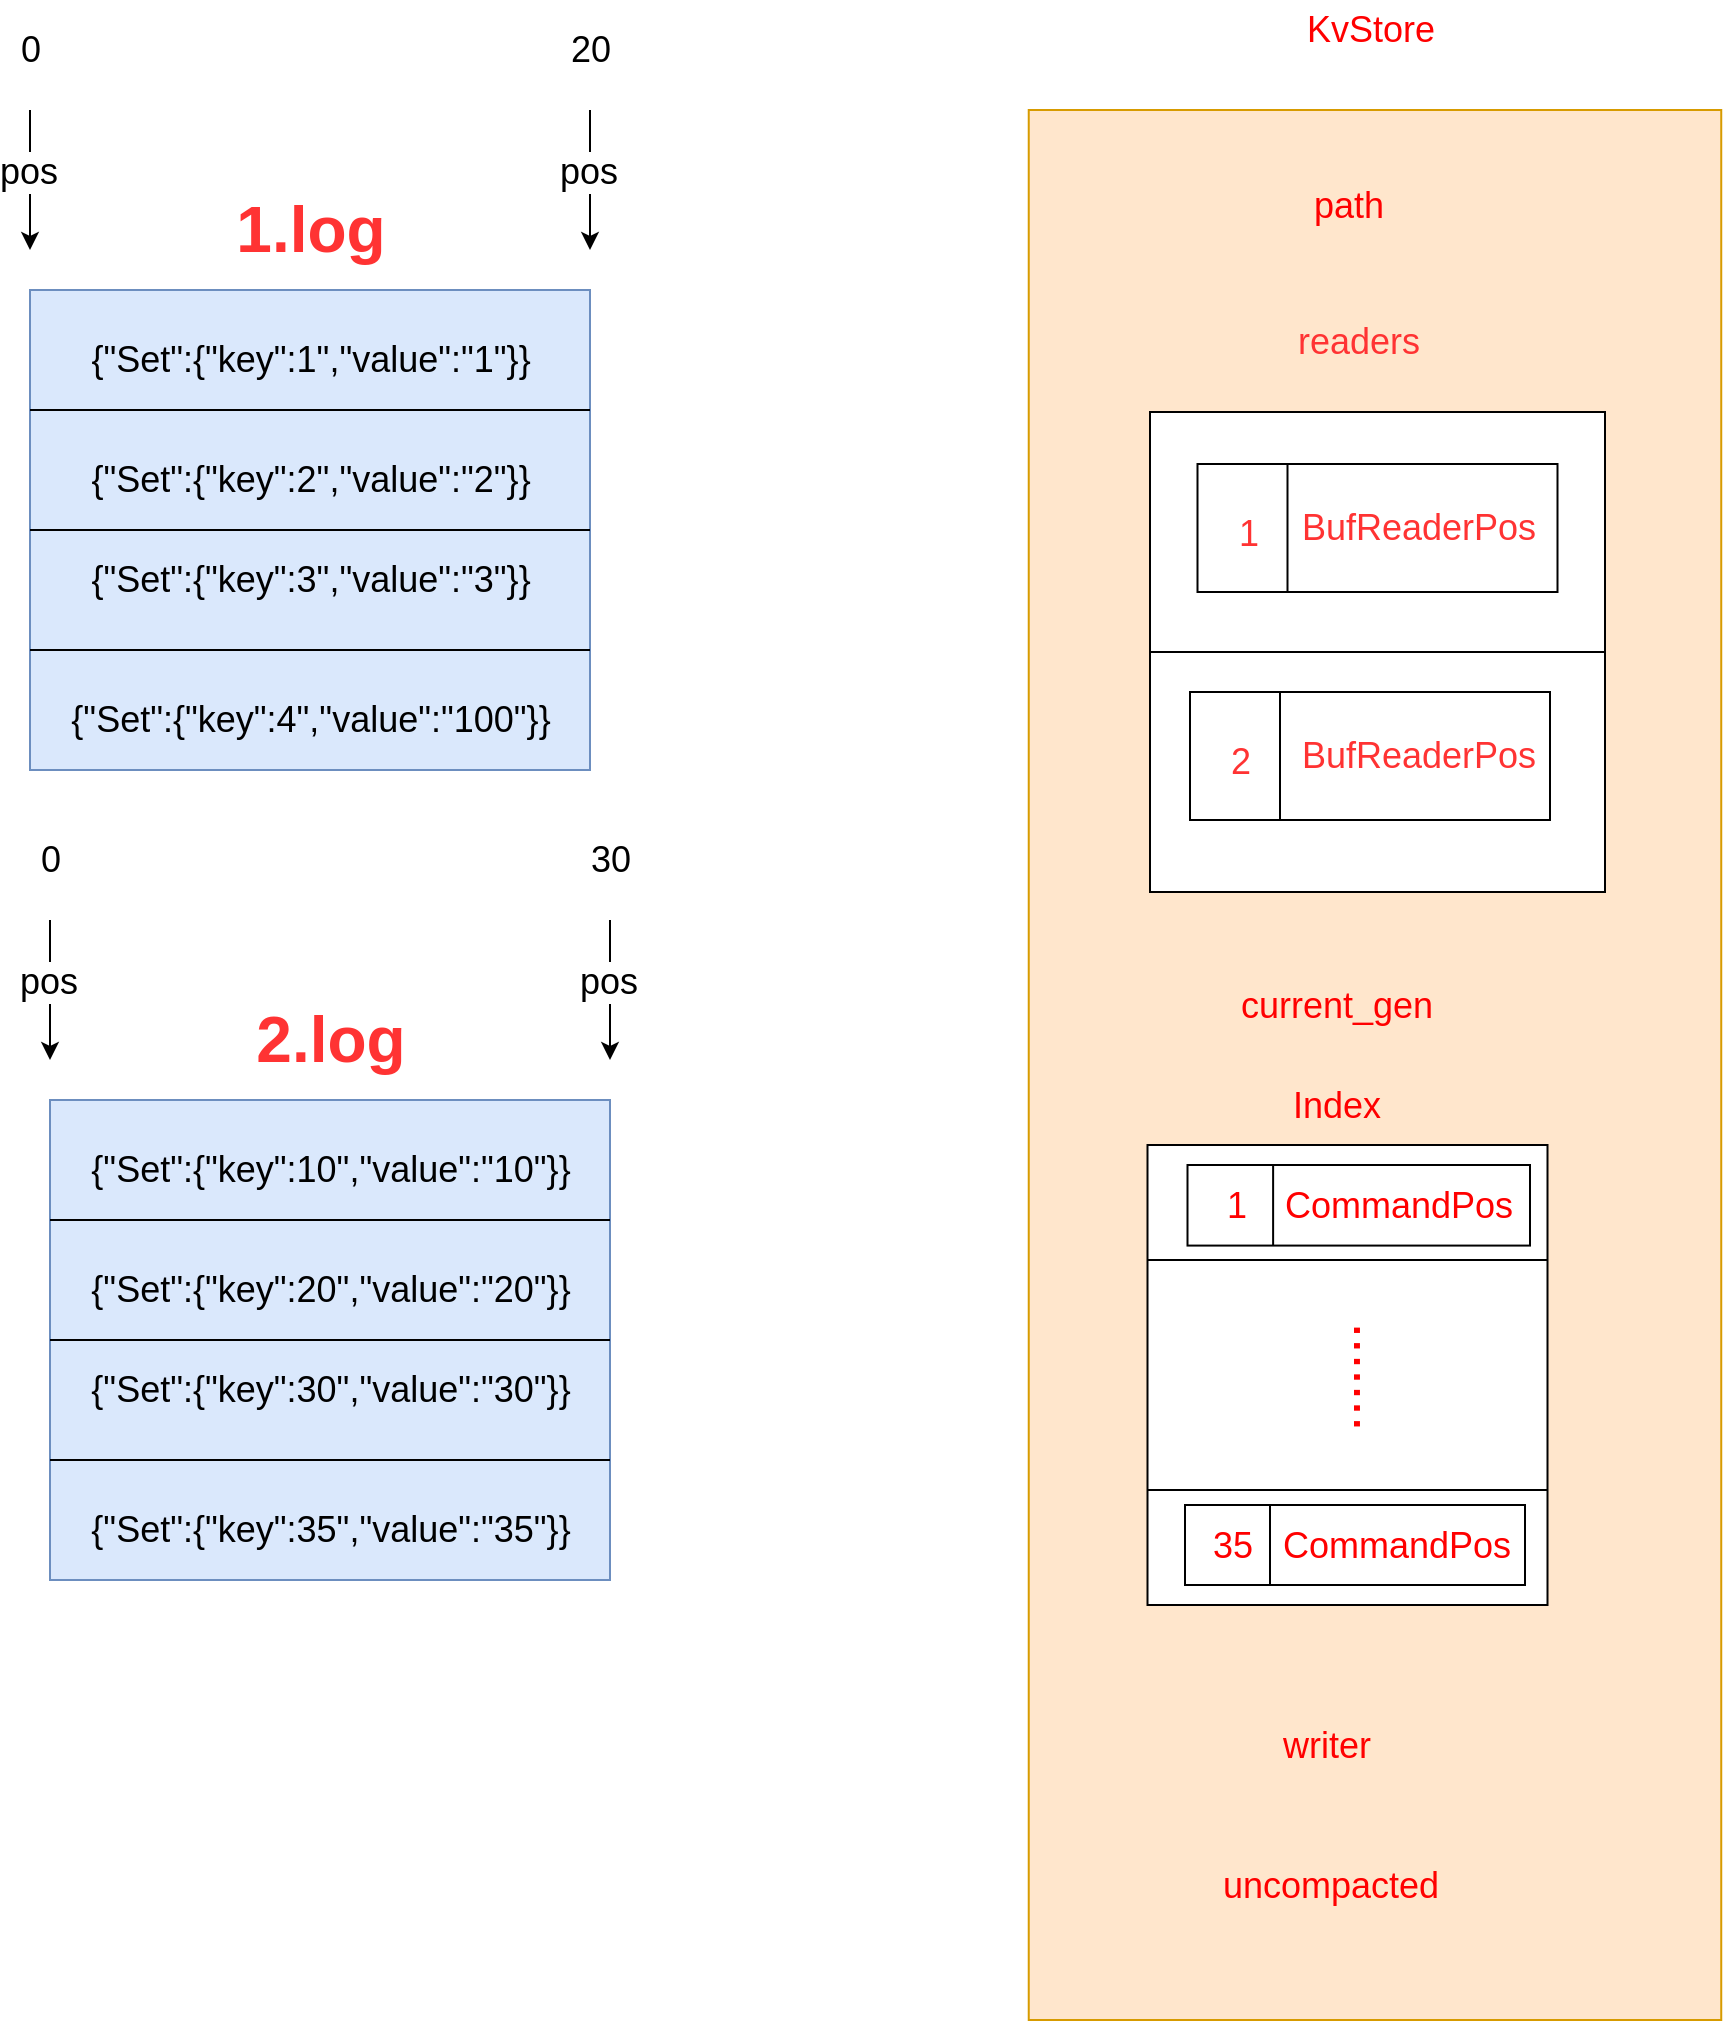 <mxfile version="14.9.7" type="github">
  <diagram id="GBu92YRhxDNYjOnv0huj" name="Page-1">
    <mxGraphModel dx="1426" dy="794" grid="1" gridSize="10" guides="1" tooltips="1" connect="1" arrows="1" fold="1" page="1" pageScale="1" pageWidth="1169" pageHeight="827" math="0" shadow="0">
      <root>
        <mxCell id="0" />
        <mxCell id="1" parent="0" />
        <mxCell id="yshvKhA0Ah4X7qLmITqe-33" value="" style="rounded=0;html=1;fontSize=18;shadow=0;sketch=0;glass=0;strokeColor=#d79b00;fillColor=#ffe6cc;labelBorderColor=none;whiteSpace=wrap;imageAspect=1;" parent="1" vertex="1">
          <mxGeometry x="569.37" y="110" width="346.25" height="955" as="geometry" />
        </mxCell>
        <mxCell id="TGfnvZSx_fXPs4zGHMkj-3" value="" style="rounded=0;whiteSpace=wrap;html=1;fillColor=#dae8fc;strokeColor=#6c8ebf;" parent="1" vertex="1">
          <mxGeometry x="70" y="200" width="280" height="240" as="geometry" />
        </mxCell>
        <mxCell id="TGfnvZSx_fXPs4zGHMkj-4" value="1.log" style="text;html=1;resizable=0;autosize=1;align=center;verticalAlign=middle;points=[];fillColor=none;strokeColor=none;rounded=0;rotation=0;fontStyle=1;fontSize=32;fontColor=#FF3333;" parent="1" vertex="1">
          <mxGeometry x="165" y="150" width="90" height="40" as="geometry" />
        </mxCell>
        <mxCell id="TGfnvZSx_fXPs4zGHMkj-8" value="" style="endArrow=none;html=1;fontSize=32;entryX=1;entryY=0.25;entryDx=0;entryDy=0;exitX=0;exitY=0.25;exitDx=0;exitDy=0;" parent="1" source="TGfnvZSx_fXPs4zGHMkj-3" target="TGfnvZSx_fXPs4zGHMkj-3" edge="1">
          <mxGeometry width="50" height="50" relative="1" as="geometry">
            <mxPoint x="100" y="260" as="sourcePoint" />
            <mxPoint x="210" y="280" as="targetPoint" />
          </mxGeometry>
        </mxCell>
        <mxCell id="TGfnvZSx_fXPs4zGHMkj-9" value="" style="endArrow=none;html=1;fontSize=32;exitX=1;exitY=0.75;exitDx=0;exitDy=0;entryX=0;entryY=0.75;entryDx=0;entryDy=0;" parent="1" source="TGfnvZSx_fXPs4zGHMkj-3" target="TGfnvZSx_fXPs4zGHMkj-3" edge="1">
          <mxGeometry width="50" height="50" relative="1" as="geometry">
            <mxPoint x="100" y="370" as="sourcePoint" />
            <mxPoint x="150" y="320" as="targetPoint" />
            <Array as="points">
              <mxPoint x="160" y="380" />
            </Array>
          </mxGeometry>
        </mxCell>
        <mxCell id="TGfnvZSx_fXPs4zGHMkj-10" value="" style="endArrow=none;html=1;fontSize=32;entryX=1;entryY=0.5;entryDx=0;entryDy=0;exitX=0;exitY=0.5;exitDx=0;exitDy=0;" parent="1" source="TGfnvZSx_fXPs4zGHMkj-3" target="TGfnvZSx_fXPs4zGHMkj-3" edge="1">
          <mxGeometry width="50" height="50" relative="1" as="geometry">
            <mxPoint x="390" y="430" as="sourcePoint" />
            <mxPoint x="440" y="380" as="targetPoint" />
            <Array as="points" />
          </mxGeometry>
        </mxCell>
        <mxCell id="TGfnvZSx_fXPs4zGHMkj-11" value="{&quot;Set&quot;:{&quot;key&quot;:1&quot;,&quot;value&quot;:&quot;1&quot;}}" style="text;html=1;resizable=0;autosize=1;align=center;verticalAlign=middle;points=[];fillColor=none;strokeColor=none;rounded=0;fontSize=18;" parent="1" vertex="1">
          <mxGeometry x="90" y="220" width="240" height="30" as="geometry" />
        </mxCell>
        <mxCell id="TGfnvZSx_fXPs4zGHMkj-13" value="{&quot;Set&quot;:{&quot;key&quot;:2&quot;,&quot;value&quot;:&quot;2&quot;}}" style="text;html=1;resizable=0;autosize=1;align=center;verticalAlign=middle;points=[];fillColor=none;strokeColor=none;rounded=0;fontSize=18;" parent="1" vertex="1">
          <mxGeometry x="90" y="280" width="240" height="30" as="geometry" />
        </mxCell>
        <mxCell id="TGfnvZSx_fXPs4zGHMkj-14" value="{&quot;Set&quot;:{&quot;key&quot;:3&quot;,&quot;value&quot;:&quot;3&quot;}}" style="text;html=1;resizable=0;autosize=1;align=center;verticalAlign=middle;points=[];fillColor=none;strokeColor=none;rounded=0;fontSize=18;" parent="1" vertex="1">
          <mxGeometry x="90" y="330" width="240" height="30" as="geometry" />
        </mxCell>
        <mxCell id="TGfnvZSx_fXPs4zGHMkj-15" value="{&quot;Set&quot;:{&quot;key&quot;:4&quot;,&quot;value&quot;:&quot;100&quot;}}" style="text;html=1;resizable=0;autosize=1;align=center;verticalAlign=middle;points=[];fillColor=none;strokeColor=none;rounded=0;fontSize=18;" parent="1" vertex="1">
          <mxGeometry x="80" y="400" width="260" height="30" as="geometry" />
        </mxCell>
        <mxCell id="TGfnvZSx_fXPs4zGHMkj-17" value="" style="endArrow=classic;html=1;fontSize=18;" parent="1" edge="1">
          <mxGeometry width="50" height="50" relative="1" as="geometry">
            <mxPoint x="70" y="110" as="sourcePoint" />
            <mxPoint x="70" y="180" as="targetPoint" />
          </mxGeometry>
        </mxCell>
        <mxCell id="TGfnvZSx_fXPs4zGHMkj-18" value="pos" style="edgeLabel;html=1;align=center;verticalAlign=middle;resizable=0;points=[];fontSize=18;" parent="TGfnvZSx_fXPs4zGHMkj-17" vertex="1" connectable="0">
          <mxGeometry x="-0.114" y="-1" relative="1" as="geometry">
            <mxPoint as="offset" />
          </mxGeometry>
        </mxCell>
        <mxCell id="TGfnvZSx_fXPs4zGHMkj-19" value="0" style="text;html=1;align=center;verticalAlign=middle;resizable=0;points=[];autosize=1;strokeColor=none;fontSize=18;" parent="1" vertex="1">
          <mxGeometry x="55" y="65" width="30" height="30" as="geometry" />
        </mxCell>
        <mxCell id="TGfnvZSx_fXPs4zGHMkj-22" value="" style="endArrow=classic;html=1;fontSize=18;" parent="1" edge="1">
          <mxGeometry width="50" height="50" relative="1" as="geometry">
            <mxPoint x="350" y="110" as="sourcePoint" />
            <mxPoint x="350" y="180" as="targetPoint" />
          </mxGeometry>
        </mxCell>
        <mxCell id="TGfnvZSx_fXPs4zGHMkj-23" value="pos" style="edgeLabel;html=1;align=center;verticalAlign=middle;resizable=0;points=[];fontSize=18;" parent="TGfnvZSx_fXPs4zGHMkj-22" vertex="1" connectable="0">
          <mxGeometry x="-0.114" y="-1" relative="1" as="geometry">
            <mxPoint as="offset" />
          </mxGeometry>
        </mxCell>
        <mxCell id="TGfnvZSx_fXPs4zGHMkj-24" value="20" style="text;html=1;align=center;verticalAlign=middle;resizable=0;points=[];autosize=1;strokeColor=none;fontSize=18;" parent="1" vertex="1">
          <mxGeometry x="330" y="65" width="40" height="30" as="geometry" />
        </mxCell>
        <mxCell id="TGfnvZSx_fXPs4zGHMkj-25" value="" style="rounded=0;whiteSpace=wrap;html=1;fillColor=#dae8fc;strokeColor=#6c8ebf;" parent="1" vertex="1">
          <mxGeometry x="80" y="605" width="280" height="240" as="geometry" />
        </mxCell>
        <mxCell id="TGfnvZSx_fXPs4zGHMkj-26" value="2.log" style="text;html=1;resizable=0;autosize=1;align=center;verticalAlign=middle;points=[];fillColor=none;strokeColor=none;rounded=0;rotation=0;fontStyle=1;fontSize=32;fontColor=#FF3333;" parent="1" vertex="1">
          <mxGeometry x="175" y="555" width="90" height="40" as="geometry" />
        </mxCell>
        <mxCell id="TGfnvZSx_fXPs4zGHMkj-27" value="" style="endArrow=none;html=1;fontSize=32;entryX=1;entryY=0.25;entryDx=0;entryDy=0;exitX=0;exitY=0.25;exitDx=0;exitDy=0;" parent="1" source="TGfnvZSx_fXPs4zGHMkj-25" target="TGfnvZSx_fXPs4zGHMkj-25" edge="1">
          <mxGeometry width="50" height="50" relative="1" as="geometry">
            <mxPoint x="110" y="665" as="sourcePoint" />
            <mxPoint x="220" y="685" as="targetPoint" />
            <Array as="points">
              <mxPoint x="240" y="665" />
            </Array>
          </mxGeometry>
        </mxCell>
        <mxCell id="TGfnvZSx_fXPs4zGHMkj-28" value="" style="endArrow=none;html=1;fontSize=32;exitX=1;exitY=0.75;exitDx=0;exitDy=0;entryX=0;entryY=0.75;entryDx=0;entryDy=0;" parent="1" source="TGfnvZSx_fXPs4zGHMkj-25" target="TGfnvZSx_fXPs4zGHMkj-25" edge="1">
          <mxGeometry width="50" height="50" relative="1" as="geometry">
            <mxPoint x="110" y="775" as="sourcePoint" />
            <mxPoint x="160" y="725" as="targetPoint" />
            <Array as="points">
              <mxPoint x="170" y="785" />
            </Array>
          </mxGeometry>
        </mxCell>
        <mxCell id="TGfnvZSx_fXPs4zGHMkj-29" value="" style="endArrow=none;html=1;fontSize=32;entryX=1;entryY=0.5;entryDx=0;entryDy=0;exitX=0;exitY=0.5;exitDx=0;exitDy=0;" parent="1" source="TGfnvZSx_fXPs4zGHMkj-25" target="TGfnvZSx_fXPs4zGHMkj-25" edge="1">
          <mxGeometry width="50" height="50" relative="1" as="geometry">
            <mxPoint x="400" y="835" as="sourcePoint" />
            <mxPoint x="450" y="785" as="targetPoint" />
            <Array as="points" />
          </mxGeometry>
        </mxCell>
        <mxCell id="TGfnvZSx_fXPs4zGHMkj-30" value="{&quot;Set&quot;:{&quot;key&quot;:10&quot;,&quot;value&quot;:&quot;10&quot;}}" style="text;html=1;resizable=0;autosize=1;align=center;verticalAlign=middle;points=[];fillColor=none;strokeColor=none;rounded=0;fontSize=18;" parent="1" vertex="1">
          <mxGeometry x="90" y="625" width="260" height="30" as="geometry" />
        </mxCell>
        <mxCell id="TGfnvZSx_fXPs4zGHMkj-31" value="{&quot;Set&quot;:{&quot;key&quot;:20&quot;,&quot;value&quot;:&quot;20&quot;}}" style="text;html=1;resizable=0;autosize=1;align=center;verticalAlign=middle;points=[];fillColor=none;strokeColor=none;rounded=0;fontSize=18;" parent="1" vertex="1">
          <mxGeometry x="90" y="685" width="260" height="30" as="geometry" />
        </mxCell>
        <mxCell id="TGfnvZSx_fXPs4zGHMkj-32" value="{&quot;Set&quot;:{&quot;key&quot;:30&quot;,&quot;value&quot;:&quot;30&quot;}}" style="text;html=1;resizable=0;autosize=1;align=center;verticalAlign=middle;points=[];fillColor=none;strokeColor=none;rounded=0;fontSize=18;" parent="1" vertex="1">
          <mxGeometry x="90" y="735" width="260" height="30" as="geometry" />
        </mxCell>
        <mxCell id="TGfnvZSx_fXPs4zGHMkj-33" value="{&quot;Set&quot;:{&quot;key&quot;:35&quot;,&quot;value&quot;:&quot;35&quot;}}" style="text;html=1;resizable=0;autosize=1;align=center;verticalAlign=middle;points=[];fillColor=none;strokeColor=none;rounded=0;fontSize=18;" parent="1" vertex="1">
          <mxGeometry x="90" y="805" width="260" height="30" as="geometry" />
        </mxCell>
        <mxCell id="TGfnvZSx_fXPs4zGHMkj-34" value="" style="endArrow=classic;html=1;fontSize=18;" parent="1" edge="1">
          <mxGeometry width="50" height="50" relative="1" as="geometry">
            <mxPoint x="80" y="515" as="sourcePoint" />
            <mxPoint x="80" y="585" as="targetPoint" />
          </mxGeometry>
        </mxCell>
        <mxCell id="TGfnvZSx_fXPs4zGHMkj-35" value="pos" style="edgeLabel;html=1;align=center;verticalAlign=middle;resizable=0;points=[];fontSize=18;" parent="TGfnvZSx_fXPs4zGHMkj-34" vertex="1" connectable="0">
          <mxGeometry x="-0.114" y="-1" relative="1" as="geometry">
            <mxPoint as="offset" />
          </mxGeometry>
        </mxCell>
        <mxCell id="TGfnvZSx_fXPs4zGHMkj-36" value="0" style="text;html=1;align=center;verticalAlign=middle;resizable=0;points=[];autosize=1;strokeColor=none;fontSize=18;" parent="1" vertex="1">
          <mxGeometry x="65" y="470" width="30" height="30" as="geometry" />
        </mxCell>
        <mxCell id="TGfnvZSx_fXPs4zGHMkj-37" value="" style="endArrow=classic;html=1;fontSize=18;" parent="1" edge="1">
          <mxGeometry width="50" height="50" relative="1" as="geometry">
            <mxPoint x="360" y="515" as="sourcePoint" />
            <mxPoint x="360" y="585" as="targetPoint" />
          </mxGeometry>
        </mxCell>
        <mxCell id="TGfnvZSx_fXPs4zGHMkj-38" value="pos" style="edgeLabel;html=1;align=center;verticalAlign=middle;resizable=0;points=[];fontSize=18;" parent="TGfnvZSx_fXPs4zGHMkj-37" vertex="1" connectable="0">
          <mxGeometry x="-0.114" y="-1" relative="1" as="geometry">
            <mxPoint as="offset" />
          </mxGeometry>
        </mxCell>
        <mxCell id="TGfnvZSx_fXPs4zGHMkj-39" value="30" style="text;html=1;align=center;verticalAlign=middle;resizable=0;points=[];autosize=1;strokeColor=none;fontSize=18;" parent="1" vertex="1">
          <mxGeometry x="340" y="470" width="40" height="30" as="geometry" />
        </mxCell>
        <mxCell id="yshvKhA0Ah4X7qLmITqe-15" value="" style="rounded=0;whiteSpace=wrap;html=1;fontSize=18;fontColor=#FF3333;" parent="1" vertex="1">
          <mxGeometry x="630" y="261" width="227.5" height="240" as="geometry" />
        </mxCell>
        <mxCell id="yshvKhA0Ah4X7qLmITqe-18" value="" style="endArrow=none;html=1;fontSize=18;fontColor=#FF3333;entryX=1;entryY=0.5;entryDx=0;entryDy=0;exitX=0;exitY=0.5;exitDx=0;exitDy=0;" parent="1" source="yshvKhA0Ah4X7qLmITqe-15" target="yshvKhA0Ah4X7qLmITqe-15" edge="1">
          <mxGeometry width="50" height="50" relative="1" as="geometry">
            <mxPoint x="310" y="361" as="sourcePoint" />
            <mxPoint x="360" y="311" as="targetPoint" />
          </mxGeometry>
        </mxCell>
        <mxCell id="yshvKhA0Ah4X7qLmITqe-19" value="" style="rounded=0;whiteSpace=wrap;html=1;fontSize=18;fontColor=#FF3333;" parent="1" vertex="1">
          <mxGeometry x="653.75" y="287" width="180" height="64" as="geometry" />
        </mxCell>
        <mxCell id="yshvKhA0Ah4X7qLmITqe-20" value="" style="endArrow=none;html=1;fontSize=18;fontColor=#FF3333;exitX=0.25;exitY=0;exitDx=0;exitDy=0;" parent="1" source="yshvKhA0Ah4X7qLmITqe-19" edge="1">
          <mxGeometry width="50" height="50" relative="1" as="geometry">
            <mxPoint x="543.75" y="357" as="sourcePoint" />
            <mxPoint x="698.75" y="351" as="targetPoint" />
          </mxGeometry>
        </mxCell>
        <mxCell id="yshvKhA0Ah4X7qLmITqe-21" value="readers" style="text;html=1;align=center;verticalAlign=middle;resizable=0;points=[];autosize=1;strokeColor=none;fontSize=18;fontColor=#FF3333;" parent="1" vertex="1">
          <mxGeometry x="693.75" y="211" width="80" height="30" as="geometry" />
        </mxCell>
        <mxCell id="yshvKhA0Ah4X7qLmITqe-22" value="1" style="text;html=1;align=center;verticalAlign=middle;resizable=0;points=[];autosize=1;strokeColor=none;fontSize=18;fontColor=#FF3333;" parent="1" vertex="1">
          <mxGeometry x="663.75" y="307" width="30" height="30" as="geometry" />
        </mxCell>
        <mxCell id="yshvKhA0Ah4X7qLmITqe-23" value="BufReaderPos" style="text;html=1;align=center;verticalAlign=middle;resizable=0;points=[];autosize=1;strokeColor=none;fontSize=18;fontColor=#FF3333;" parent="1" vertex="1">
          <mxGeometry x="698.75" y="304" width="130" height="30" as="geometry" />
        </mxCell>
        <mxCell id="yshvKhA0Ah4X7qLmITqe-28" value="" style="rounded=0;whiteSpace=wrap;html=1;fontSize=18;fontColor=#FF3333;" parent="1" vertex="1">
          <mxGeometry x="650" y="401" width="180" height="64" as="geometry" />
        </mxCell>
        <mxCell id="yshvKhA0Ah4X7qLmITqe-29" value="" style="endArrow=none;html=1;fontSize=18;fontColor=#FF3333;exitX=0.25;exitY=0;exitDx=0;exitDy=0;" parent="1" source="yshvKhA0Ah4X7qLmITqe-28" edge="1">
          <mxGeometry width="50" height="50" relative="1" as="geometry">
            <mxPoint x="550" y="471" as="sourcePoint" />
            <mxPoint x="695" y="465" as="targetPoint" />
          </mxGeometry>
        </mxCell>
        <mxCell id="yshvKhA0Ah4X7qLmITqe-30" value="2" style="text;html=1;align=center;verticalAlign=middle;resizable=0;points=[];autosize=1;strokeColor=none;fontSize=18;fontColor=#FF3333;" parent="1" vertex="1">
          <mxGeometry x="660" y="421" width="30" height="30" as="geometry" />
        </mxCell>
        <mxCell id="yshvKhA0Ah4X7qLmITqe-31" value="BufReaderPos" style="text;html=1;align=center;verticalAlign=middle;resizable=0;points=[];autosize=1;strokeColor=none;fontSize=18;fontColor=#FF3333;" parent="1" vertex="1">
          <mxGeometry x="698.75" y="418" width="130" height="30" as="geometry" />
        </mxCell>
        <mxCell id="TH4jWwCjBzid_Ofxsp3C-1" value="" style="whiteSpace=wrap;html=1;" vertex="1" parent="1">
          <mxGeometry x="628.75" y="627.5" width="200" height="230" as="geometry" />
        </mxCell>
        <mxCell id="TH4jWwCjBzid_Ofxsp3C-2" value="Index" style="text;html=1;align=center;verticalAlign=middle;resizable=0;points=[];autosize=1;strokeColor=none;fontColor=#FF0000;fontSize=18;" vertex="1" parent="1">
          <mxGeometry x="692.5" y="592.5" width="60" height="30" as="geometry" />
        </mxCell>
        <mxCell id="TH4jWwCjBzid_Ofxsp3C-3" value="" style="endArrow=none;html=1;fontSize=18;fontColor=#FF0000;exitX=0;exitY=0.25;exitDx=0;exitDy=0;entryX=1;entryY=0.25;entryDx=0;entryDy=0;" edge="1" parent="1" source="TH4jWwCjBzid_Ofxsp3C-1" target="TH4jWwCjBzid_Ofxsp3C-1">
          <mxGeometry width="50" height="50" relative="1" as="geometry">
            <mxPoint x="558.75" y="587.5" as="sourcePoint" />
            <mxPoint x="748.75" y="722.5" as="targetPoint" />
          </mxGeometry>
        </mxCell>
        <mxCell id="TH4jWwCjBzid_Ofxsp3C-4" value="CommandPos" style="text;html=1;align=center;verticalAlign=middle;resizable=0;points=[];autosize=1;strokeColor=none;fontSize=18;fontColor=#FF0000;" vertex="1" parent="1">
          <mxGeometry x="688.75" y="642.5" width="130" height="30" as="geometry" />
        </mxCell>
        <mxCell id="TH4jWwCjBzid_Ofxsp3C-5" value="" style="whiteSpace=wrap;html=1;fontSize=18;fontColor=#FF0000;fillColor=none;" vertex="1" parent="1">
          <mxGeometry x="648.75" y="637.5" width="171.25" height="40.29" as="geometry" />
        </mxCell>
        <mxCell id="TH4jWwCjBzid_Ofxsp3C-6" value="" style="endArrow=none;html=1;fontSize=18;fontColor=#FF0000;entryX=0.25;entryY=0;entryDx=0;entryDy=0;exitX=0.25;exitY=1;exitDx=0;exitDy=0;" edge="1" parent="1" source="TH4jWwCjBzid_Ofxsp3C-5" target="TH4jWwCjBzid_Ofxsp3C-5">
          <mxGeometry width="50" height="50" relative="1" as="geometry">
            <mxPoint x="388.75" y="387.5" as="sourcePoint" />
            <mxPoint x="438.75" y="337.5" as="targetPoint" />
          </mxGeometry>
        </mxCell>
        <mxCell id="TH4jWwCjBzid_Ofxsp3C-7" value="1" style="text;html=1;align=center;verticalAlign=middle;resizable=0;points=[];autosize=1;strokeColor=none;fontSize=18;fontColor=#FF0000;" vertex="1" parent="1">
          <mxGeometry x="657.5" y="642.5" width="30" height="30" as="geometry" />
        </mxCell>
        <mxCell id="TH4jWwCjBzid_Ofxsp3C-9" value="CommandPos" style="text;html=1;align=center;verticalAlign=middle;resizable=0;points=[];autosize=1;strokeColor=none;fontSize=18;fontColor=#FF0000;" vertex="1" parent="1">
          <mxGeometry x="687.5" y="812.5" width="130" height="30" as="geometry" />
        </mxCell>
        <mxCell id="TH4jWwCjBzid_Ofxsp3C-10" value="" style="whiteSpace=wrap;html=1;fontSize=18;fontColor=#FF0000;fillColor=none;" vertex="1" parent="1">
          <mxGeometry x="647.5" y="807.5" width="170" height="40" as="geometry" />
        </mxCell>
        <mxCell id="TH4jWwCjBzid_Ofxsp3C-11" value="" style="endArrow=none;html=1;fontSize=18;fontColor=#FF0000;entryX=0.25;entryY=0;entryDx=0;entryDy=0;exitX=0.25;exitY=1;exitDx=0;exitDy=0;" edge="1" parent="1" source="TH4jWwCjBzid_Ofxsp3C-10" target="TH4jWwCjBzid_Ofxsp3C-10">
          <mxGeometry width="50" height="50" relative="1" as="geometry">
            <mxPoint x="387.5" y="557.5" as="sourcePoint" />
            <mxPoint x="437.5" y="507.5" as="targetPoint" />
          </mxGeometry>
        </mxCell>
        <mxCell id="TH4jWwCjBzid_Ofxsp3C-12" value="35" style="text;html=1;align=center;verticalAlign=middle;resizable=0;points=[];autosize=1;strokeColor=none;fontSize=18;fontColor=#FF0000;" vertex="1" parent="1">
          <mxGeometry x="651.25" y="812.5" width="40" height="30" as="geometry" />
        </mxCell>
        <mxCell id="TH4jWwCjBzid_Ofxsp3C-13" value="" style="endArrow=none;html=1;fontSize=18;fontColor=#FF0000;exitX=0;exitY=0.75;exitDx=0;exitDy=0;entryX=1;entryY=0.75;entryDx=0;entryDy=0;" edge="1" parent="1" source="TH4jWwCjBzid_Ofxsp3C-1" target="TH4jWwCjBzid_Ofxsp3C-1">
          <mxGeometry width="50" height="50" relative="1" as="geometry">
            <mxPoint x="658.75" y="587.5" as="sourcePoint" />
            <mxPoint x="708.75" y="537.5" as="targetPoint" />
          </mxGeometry>
        </mxCell>
        <mxCell id="TH4jWwCjBzid_Ofxsp3C-19" value="&lt;font style=&quot;font-size: 28px&quot;&gt;.......&lt;/font&gt;" style="text;html=1;align=center;verticalAlign=middle;resizable=0;points=[];autosize=1;strokeColor=none;fontSize=18;fontColor=#FF0000;horizontal=1;rotation=90;" vertex="1" parent="1">
          <mxGeometry x="707.5" y="727.5" width="70" height="30" as="geometry" />
        </mxCell>
        <mxCell id="TH4jWwCjBzid_Ofxsp3C-21" value="path" style="text;html=1;align=center;verticalAlign=middle;resizable=0;points=[];autosize=1;strokeColor=none;fontSize=18;fontColor=#FF0000;" vertex="1" parent="1">
          <mxGeometry x="703.75" y="142.5" width="50" height="30" as="geometry" />
        </mxCell>
        <mxCell id="TH4jWwCjBzid_Ofxsp3C-22" value="current_gen" style="text;html=1;align=center;verticalAlign=middle;resizable=0;points=[];autosize=1;strokeColor=none;fontSize=18;fontColor=#FF0000;" vertex="1" parent="1">
          <mxGeometry x="667.5" y="542.5" width="110" height="30" as="geometry" />
        </mxCell>
        <mxCell id="TH4jWwCjBzid_Ofxsp3C-23" value="writer" style="text;html=1;align=center;verticalAlign=middle;resizable=0;points=[];autosize=1;strokeColor=none;fontSize=18;fontColor=#FF0000;" vertex="1" parent="1">
          <mxGeometry x="687.5" y="912.5" width="60" height="30" as="geometry" />
        </mxCell>
        <mxCell id="TH4jWwCjBzid_Ofxsp3C-24" value="uncompacted" style="text;html=1;align=center;verticalAlign=middle;resizable=0;points=[];autosize=1;strokeColor=none;fontSize=18;fontColor=#FF0000;" vertex="1" parent="1">
          <mxGeometry x="660" y="982.5" width="120" height="30" as="geometry" />
        </mxCell>
        <mxCell id="TH4jWwCjBzid_Ofxsp3C-25" value="KvStore" style="text;html=1;align=center;verticalAlign=middle;resizable=0;points=[];autosize=1;strokeColor=none;fontSize=18;fontColor=#FF0000;" vertex="1" parent="1">
          <mxGeometry x="700" y="55" width="80" height="30" as="geometry" />
        </mxCell>
      </root>
    </mxGraphModel>
  </diagram>
</mxfile>
